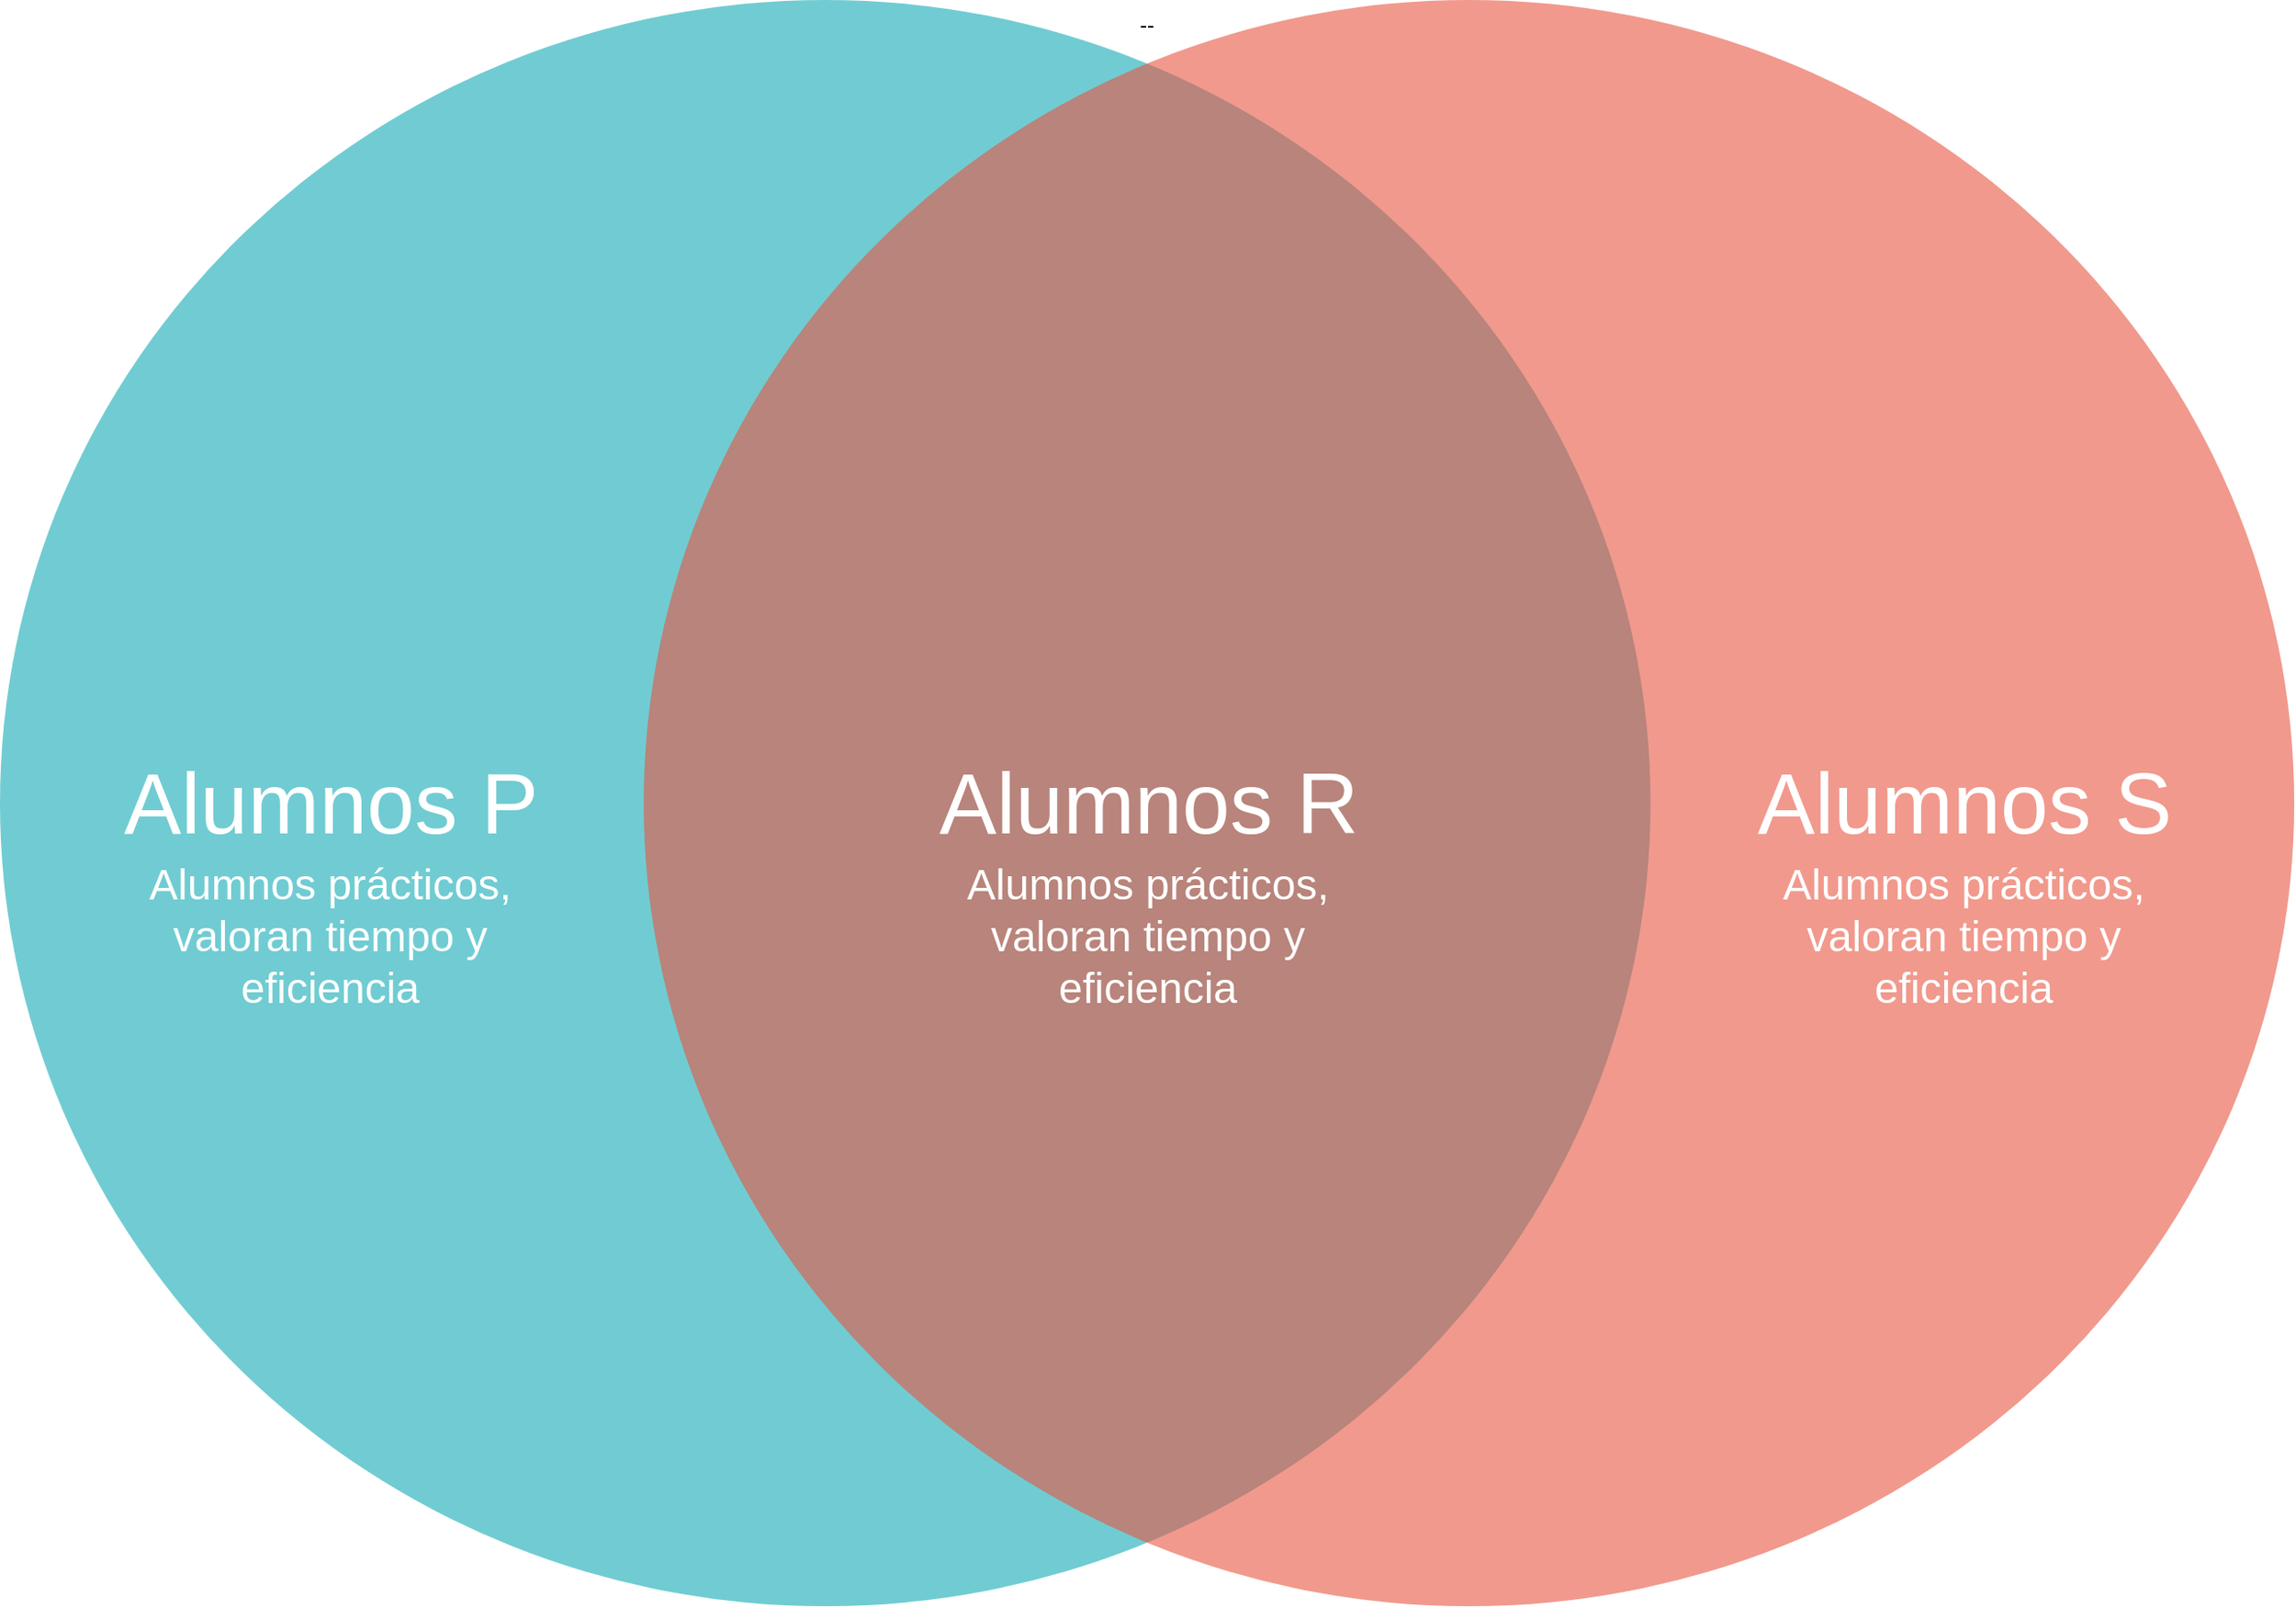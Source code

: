 <mxfile version="14.8.4" type="device"><diagram id="3228e29e-7158-1315-38df-8450db1d8a1d" name="Page-1"><mxGraphModel dx="2351" dy="1254" grid="1" gridSize="10" guides="1" tooltips="1" connect="1" arrows="1" fold="1" page="1" pageScale="1" pageWidth="1600" pageHeight="1200" background="none" math="0" shadow="0"><root><mxCell id="0"/><mxCell id="1" parent="0"/><mxCell id="21536" value="Tradition" style="text;fontSize=24;align=center;verticalAlign=middle;html=1;fontColor=#FFFFFF;" parent="1" vertex="1"><mxGeometry x="499.5" y="558.5" width="190" height="70" as="geometry"/></mxCell><mxCell id="gFZKm8WHTpJ4NAVQItf5-21541" value="--" style="group" vertex="1" connectable="0" parent="1"><mxGeometry x="170" y="160" width="1285" height="900" as="geometry"/></mxCell><mxCell id="21532" value="" style="ellipse;fillColor=#12AAB5;opacity=60;strokeColor=none;html=1;fontColor=#FFFFFF;" parent="gFZKm8WHTpJ4NAVQItf5-21541" vertex="1"><mxGeometry width="924.46" height="900" as="geometry"/></mxCell><mxCell id="21533" value="" style="ellipse;fillColor=#e85642;opacity=60;strokeColor=none;html=1;fontColor=#FFFFFF;" parent="gFZKm8WHTpJ4NAVQItf5-21541" vertex="1"><mxGeometry x="360.54" width="924.46" height="900" as="geometry"/></mxCell><mxCell id="21534" value="Alumnos P" style="text;fontSize=48;align=center;verticalAlign=middle;html=1;fontColor=#FFFFFF;" parent="gFZKm8WHTpJ4NAVQItf5-21541" vertex="1"><mxGeometry x="9.245" y="387" width="351.295" height="126.0" as="geometry"/></mxCell><mxCell id="21535" value="Alumnos S" style="text;fontSize=48;align=center;verticalAlign=middle;html=1;fontColor=#FFFFFF;" parent="gFZKm8WHTpJ4NAVQItf5-21541" vertex="1"><mxGeometry x="924.463" y="387" width="351.295" height="126.0" as="geometry"/></mxCell><mxCell id="gFZKm8WHTpJ4NAVQItf5-21540" value="Alumnos R" style="text;fontSize=48;align=center;verticalAlign=middle;html=1;fontColor=#FFFFFF;" vertex="1" parent="gFZKm8WHTpJ4NAVQItf5-21541"><mxGeometry x="466.853" y="387" width="351.295" height="126.0" as="geometry"/></mxCell><mxCell id="gFZKm8WHTpJ4NAVQItf5-21542" value="&lt;p style=&quot;line-height: 120% ; font-size: 24px&quot;&gt;&lt;font style=&quot;font-size: 24px&quot;&gt;Alumnos prácticos, valoran tiempo y eficiencia&lt;br&gt;&lt;/font&gt;&lt;/p&gt;" style="text;html=1;strokeColor=none;fillColor=none;align=center;verticalAlign=middle;whiteSpace=wrap;rounded=0;fontSize=48;fontColor=#FFFFFF;" vertex="1" parent="gFZKm8WHTpJ4NAVQItf5-21541"><mxGeometry x="64.892" y="470" width="240" height="110" as="geometry"/></mxCell><mxCell id="gFZKm8WHTpJ4NAVQItf5-21550" value="&lt;p style=&quot;line-height: 120% ; font-size: 24px&quot;&gt;&lt;font style=&quot;font-size: 24px&quot;&gt;Alumnos prácticos, valoran tiempo y eficiencia&lt;br&gt;&lt;/font&gt;&lt;/p&gt;" style="text;html=1;strokeColor=none;fillColor=none;align=center;verticalAlign=middle;whiteSpace=wrap;rounded=0;fontSize=48;fontColor=#FFFFFF;" vertex="1" parent="gFZKm8WHTpJ4NAVQItf5-21541"><mxGeometry x="522.5" y="470" width="240" height="110" as="geometry"/></mxCell><mxCell id="gFZKm8WHTpJ4NAVQItf5-21551" value="&lt;p style=&quot;line-height: 120% ; font-size: 24px&quot;&gt;&lt;font style=&quot;font-size: 24px&quot;&gt;Alumnos prácticos, valoran tiempo y eficiencia&lt;br&gt;&lt;/font&gt;&lt;/p&gt;" style="text;html=1;strokeColor=none;fillColor=none;align=center;verticalAlign=middle;whiteSpace=wrap;rounded=0;fontSize=48;fontColor=#FFFFFF;" vertex="1" parent="gFZKm8WHTpJ4NAVQItf5-21541"><mxGeometry x="980.11" y="470" width="240" height="110" as="geometry"/></mxCell></root></mxGraphModel></diagram></mxfile>